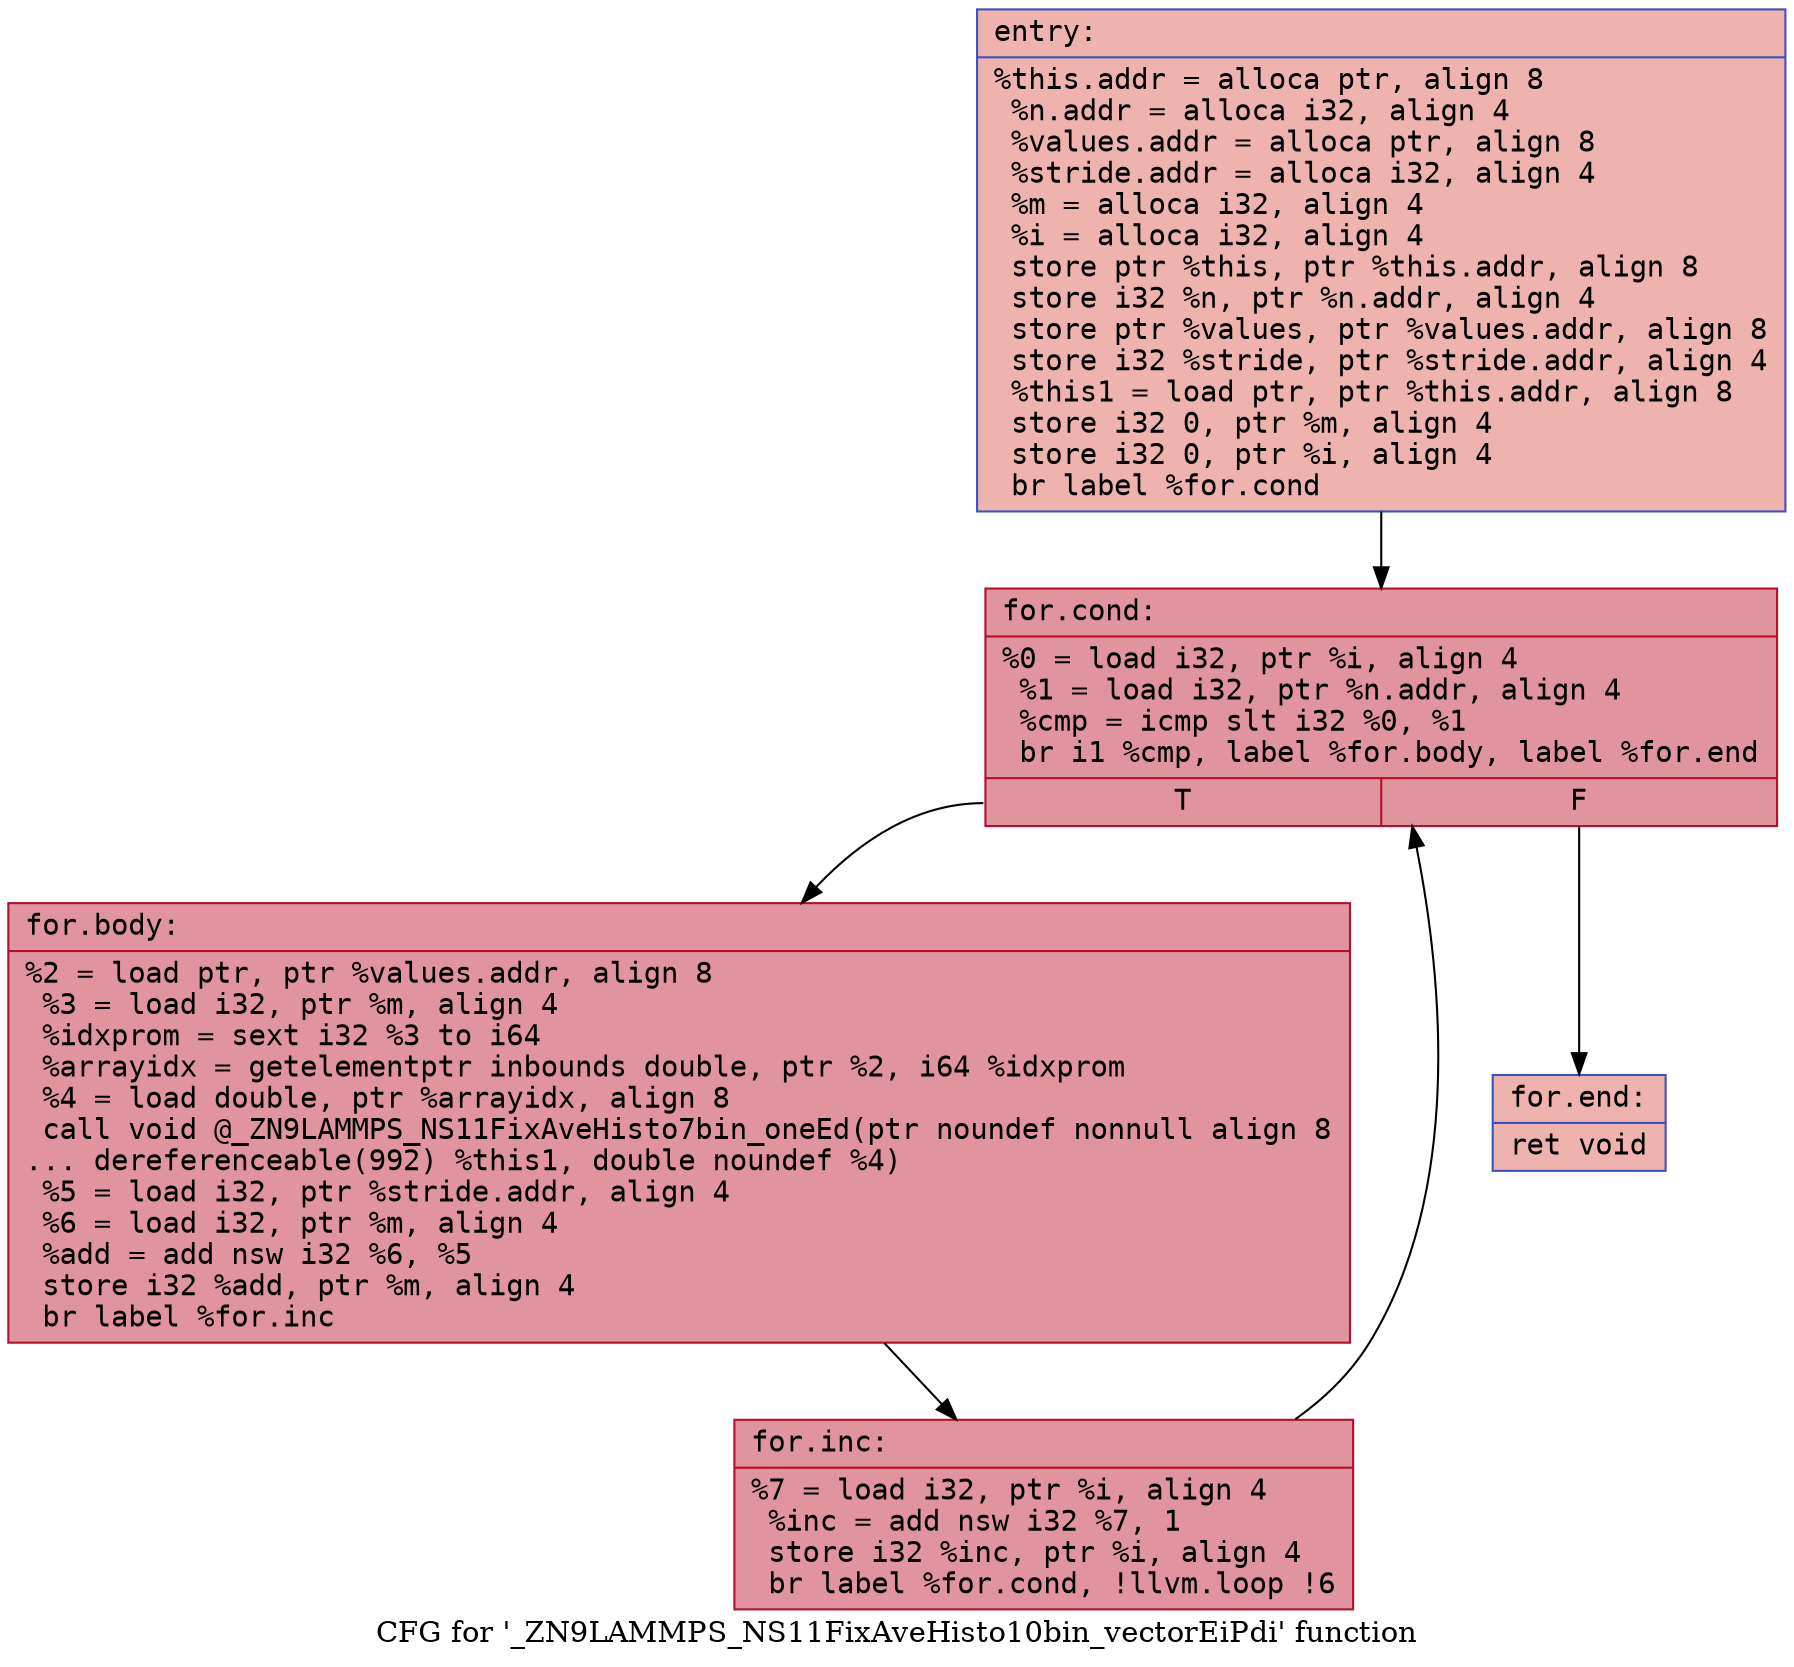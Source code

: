 digraph "CFG for '_ZN9LAMMPS_NS11FixAveHisto10bin_vectorEiPdi' function" {
	label="CFG for '_ZN9LAMMPS_NS11FixAveHisto10bin_vectorEiPdi' function";

	Node0x55c2f2dd6420 [shape=record,color="#3d50c3ff", style=filled, fillcolor="#d6524470" fontname="Courier",label="{entry:\l|  %this.addr = alloca ptr, align 8\l  %n.addr = alloca i32, align 4\l  %values.addr = alloca ptr, align 8\l  %stride.addr = alloca i32, align 4\l  %m = alloca i32, align 4\l  %i = alloca i32, align 4\l  store ptr %this, ptr %this.addr, align 8\l  store i32 %n, ptr %n.addr, align 4\l  store ptr %values, ptr %values.addr, align 8\l  store i32 %stride, ptr %stride.addr, align 4\l  %this1 = load ptr, ptr %this.addr, align 8\l  store i32 0, ptr %m, align 4\l  store i32 0, ptr %i, align 4\l  br label %for.cond\l}"];
	Node0x55c2f2dd6420 -> Node0x55c2f2dd6c10[tooltip="entry -> for.cond\nProbability 100.00%" ];
	Node0x55c2f2dd6c10 [shape=record,color="#b70d28ff", style=filled, fillcolor="#b70d2870" fontname="Courier",label="{for.cond:\l|  %0 = load i32, ptr %i, align 4\l  %1 = load i32, ptr %n.addr, align 4\l  %cmp = icmp slt i32 %0, %1\l  br i1 %cmp, label %for.body, label %for.end\l|{<s0>T|<s1>F}}"];
	Node0x55c2f2dd6c10:s0 -> Node0x55c2f2dd7050[tooltip="for.cond -> for.body\nProbability 96.88%" ];
	Node0x55c2f2dd6c10:s1 -> Node0x55c2f2dd70d0[tooltip="for.cond -> for.end\nProbability 3.12%" ];
	Node0x55c2f2dd7050 [shape=record,color="#b70d28ff", style=filled, fillcolor="#b70d2870" fontname="Courier",label="{for.body:\l|  %2 = load ptr, ptr %values.addr, align 8\l  %3 = load i32, ptr %m, align 4\l  %idxprom = sext i32 %3 to i64\l  %arrayidx = getelementptr inbounds double, ptr %2, i64 %idxprom\l  %4 = load double, ptr %arrayidx, align 8\l  call void @_ZN9LAMMPS_NS11FixAveHisto7bin_oneEd(ptr noundef nonnull align 8\l... dereferenceable(992) %this1, double noundef %4)\l  %5 = load i32, ptr %stride.addr, align 4\l  %6 = load i32, ptr %m, align 4\l  %add = add nsw i32 %6, %5\l  store i32 %add, ptr %m, align 4\l  br label %for.inc\l}"];
	Node0x55c2f2dd7050 -> Node0x55c2f2dd78b0[tooltip="for.body -> for.inc\nProbability 100.00%" ];
	Node0x55c2f2dd78b0 [shape=record,color="#b70d28ff", style=filled, fillcolor="#b70d2870" fontname="Courier",label="{for.inc:\l|  %7 = load i32, ptr %i, align 4\l  %inc = add nsw i32 %7, 1\l  store i32 %inc, ptr %i, align 4\l  br label %for.cond, !llvm.loop !6\l}"];
	Node0x55c2f2dd78b0 -> Node0x55c2f2dd6c10[tooltip="for.inc -> for.cond\nProbability 100.00%" ];
	Node0x55c2f2dd70d0 [shape=record,color="#3d50c3ff", style=filled, fillcolor="#d6524470" fontname="Courier",label="{for.end:\l|  ret void\l}"];
}
